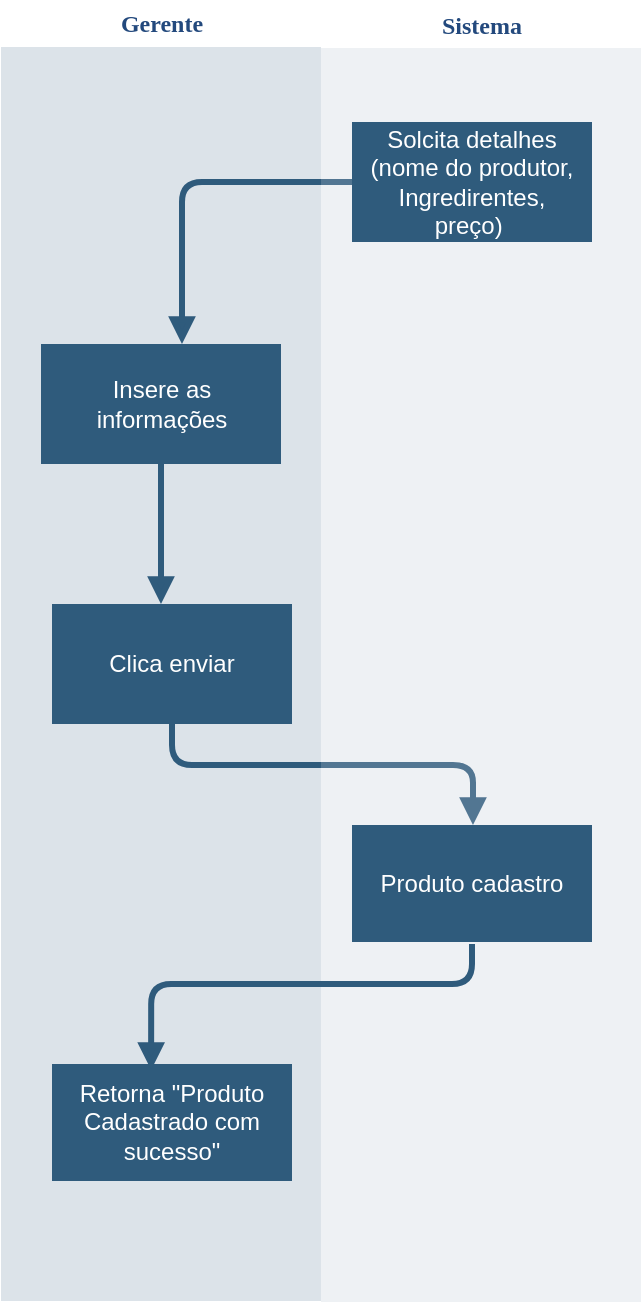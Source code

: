 <mxfile version="26.0.12">
  <diagram id="07fea595-8f29-1299-0266-81d95cde20df" name="Page-1">
    <mxGraphModel dx="1290" dy="557" grid="1" gridSize="10" guides="1" tooltips="1" connect="1" arrows="1" fold="1" page="1" pageScale="1" pageWidth="1169" pageHeight="827" background="#ffffff" math="0" shadow="0">
      <root>
        <mxCell id="0" />
        <mxCell id="1" parent="0" />
        <mxCell id="170" value="&lt;font color=&quot;#23497d&quot;&gt;Gerente&lt;/font&gt;" style="swimlane;whiteSpace=wrap;fillColor=none;swimlaneFillColor=#BAC8D3;fontColor=#2F5B7C;fontFamily=Tahoma;html=1;strokeColor=none;opacity=50;" parent="1" vertex="1">
          <mxGeometry x="24.5" y="88.5" width="160" height="650" as="geometry">
            <mxRectangle x="20" y="20" width="80" height="23" as="alternateBounds" />
          </mxGeometry>
        </mxCell>
        <mxCell id="172" value="Insere as informações" style="whiteSpace=wrap;strokeColor=none;fillColor=#2f5b7c;shadow=0;fontColor=#FFFFFF;fontFamily=Helvetica;fontStyle=0;html=1;fontSize=12;spacing=6;verticalAlign=middle;" parent="170" vertex="1">
          <mxGeometry x="20" y="171.5" width="120" height="60" as="geometry" />
        </mxCell>
        <mxCell id="173" value="Clica enviar" style="whiteSpace=wrap;strokeColor=none;fillColor=#2f5b7c;shadow=0;fontColor=#FFFFFF;fontFamily=Helvetica;fontStyle=0;html=1;fontSize=12;spacing=6;verticalAlign=middle;" parent="170" vertex="1">
          <mxGeometry x="25.5" y="301.5" width="120" height="60" as="geometry" />
        </mxCell>
        <mxCell id="174" value="" style="edgeStyle=segmentEdgeStyle;strokeColor=#2F5B7C;strokeWidth=3;html=1;endArrow=block;endFill=1;" parent="170" source="172" target="173" edge="1">
          <mxGeometry width="100" height="100" relative="1" as="geometry">
            <mxPoint x="170" y="397.5" as="sourcePoint" />
            <mxPoint x="270" y="472.5" as="targetPoint" />
          </mxGeometry>
        </mxCell>
        <mxCell id="Qefd1gVwHHSjxiiuyYHR-217" value="Retorna &quot;Produto Cadastrado com sucesso&quot;" style="whiteSpace=wrap;shadow=0;fontColor=#FFFFFF;fontFamily=Helvetica;fontStyle=0;html=1;fontSize=12;plain-purple;strokeColor=none;fillColor=#2f5b7c;gradientColor=none;spacing=6;verticalAlign=middle;" vertex="1" parent="170">
          <mxGeometry x="25.5" y="531.5" width="120" height="58.5" as="geometry" />
        </mxCell>
        <mxCell id="202" value="" style="edgeStyle=segmentEdgeStyle;strokeColor=#2F5B7C;strokeWidth=3;html=1;endArrow=block;endFill=1;" parent="170" target="184" edge="1">
          <mxGeometry x="140" y="90" width="100" height="100" as="geometry">
            <mxPoint x="85.5" y="361.5" as="sourcePoint" />
            <mxPoint x="300" y="60" as="targetPoint" />
            <Array as="points">
              <mxPoint x="86" y="382" />
              <mxPoint x="236" y="382" />
            </Array>
          </mxGeometry>
        </mxCell>
        <mxCell id="Qefd1gVwHHSjxiiuyYHR-220" value="" style="edgeStyle=segmentEdgeStyle;strokeColor=#2F5B7C;strokeWidth=3;html=1;endArrow=block;endFill=1;" edge="1" parent="170">
          <mxGeometry width="100" height="100" relative="1" as="geometry">
            <mxPoint x="185.5" y="90.5" as="sourcePoint" />
            <mxPoint x="90.5" y="171.5" as="targetPoint" />
          </mxGeometry>
        </mxCell>
        <mxCell id="183" value="&lt;font color=&quot;#23497d&quot;&gt;Sistema&lt;/font&gt;" style="swimlane;whiteSpace=wrap;fillColor=none;swimlaneFillColor=#BAC8D3;fontColor=#2F5B7C;fontFamily=Tahoma;html=1;strokeColor=none;opacity=25;" parent="1" vertex="1">
          <mxGeometry x="184.5" y="89" width="160" height="650" as="geometry">
            <mxRectangle x="20" y="20" width="80" height="23" as="alternateBounds" />
          </mxGeometry>
        </mxCell>
        <mxCell id="184" value="Produto cadastro" style="whiteSpace=wrap;shadow=0;fontColor=#FFFFFF;fontFamily=Helvetica;fontStyle=0;html=1;fontSize=12;plain-purple;strokeColor=none;fillColor=#2f5b7c;gradientColor=none;spacing=6;verticalAlign=middle;" parent="183" vertex="1">
          <mxGeometry x="15.5" y="411.5" width="120" height="58.5" as="geometry" />
        </mxCell>
        <mxCell id="171" value="Solcita detalhes&lt;div&gt;(nome do produtor, Ingredirentes, preço)&amp;nbsp;&lt;/div&gt;" style="whiteSpace=wrap;shadow=0;fontColor=#FFFFFF;fontFamily=Helvetica;fontStyle=0;html=1;fontSize=12;plain-purple;strokeColor=none;fillColor=#2f5b7c;gradientColor=none;spacing=6;verticalAlign=middle;" parent="183" vertex="1">
          <mxGeometry x="15.5" y="60" width="120" height="60" as="geometry" />
        </mxCell>
        <mxCell id="175" value="" style="edgeStyle=segmentEdgeStyle;strokeColor=#2F5B7C;strokeWidth=3;html=1;endArrow=block;endFill=1;entryX=0.413;entryY=0.051;entryDx=0;entryDy=0;entryPerimeter=0;" parent="1" target="Qefd1gVwHHSjxiiuyYHR-217" edge="1">
          <mxGeometry width="100" height="100" relative="1" as="geometry">
            <mxPoint x="260" y="560" as="sourcePoint" />
            <mxPoint x="284.5" y="273.5" as="targetPoint" />
            <Array as="points">
              <mxPoint x="260" y="580" />
              <mxPoint x="100" y="580" />
            </Array>
          </mxGeometry>
        </mxCell>
      </root>
    </mxGraphModel>
  </diagram>
</mxfile>
